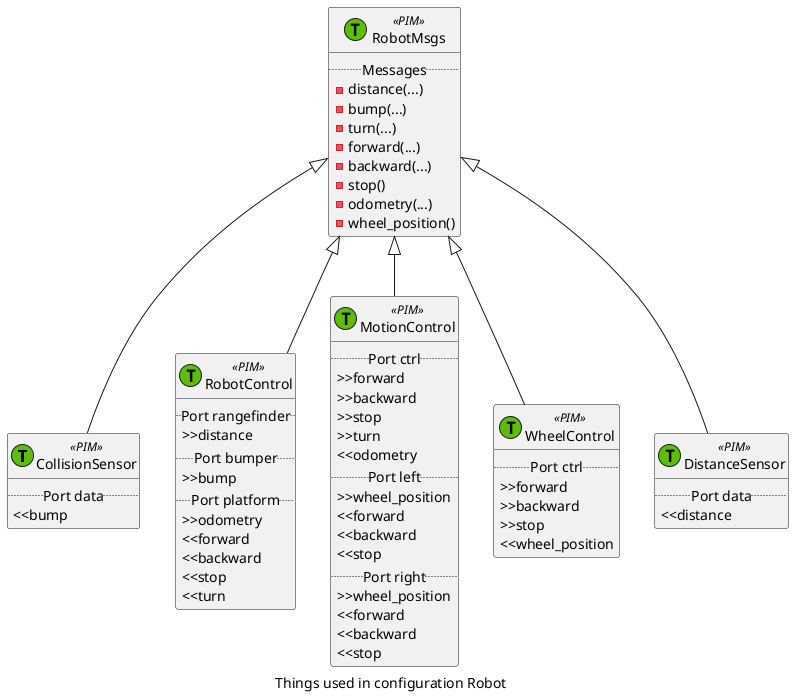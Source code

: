 @startuml
caption Things used in configuration Robot
class CollisionSensor <<(T,#5BBF09)PIM>> {
..Port data..
<<bump
}
class RobotMsgs <<(T,#5BBF09)PIM>> {
..Messages..
-distance(...)
-bump(...)
-turn(...)
-forward(...)
-backward(...)
-stop()
-odometry(...)
-wheel_position()
}
class RobotControl <<(T,#5BBF09)PIM>> {
..Port rangefinder..
>>distance
..Port bumper..
>>bump
..Port platform..
>>odometry
<<forward
<<backward
<<stop
<<turn
}
class MotionControl <<(T,#5BBF09)PIM>> {
..Port ctrl..
>>forward
>>backward
>>stop
>>turn
<<odometry
..Port left..
>>wheel_position
<<forward
<<backward
<<stop
..Port right..
>>wheel_position
<<forward
<<backward
<<stop
}
class WheelControl <<(T,#5BBF09)PIM>> {
..Port ctrl..
>>forward
>>backward
>>stop
<<wheel_position
}
class DistanceSensor <<(T,#5BBF09)PIM>> {
..Port data..
<<distance
}
RobotMsgs <|-- CollisionSensor
RobotMsgs <|-- RobotControl
RobotMsgs <|-- MotionControl
RobotMsgs <|-- WheelControl
RobotMsgs <|-- DistanceSensor
@enduml
